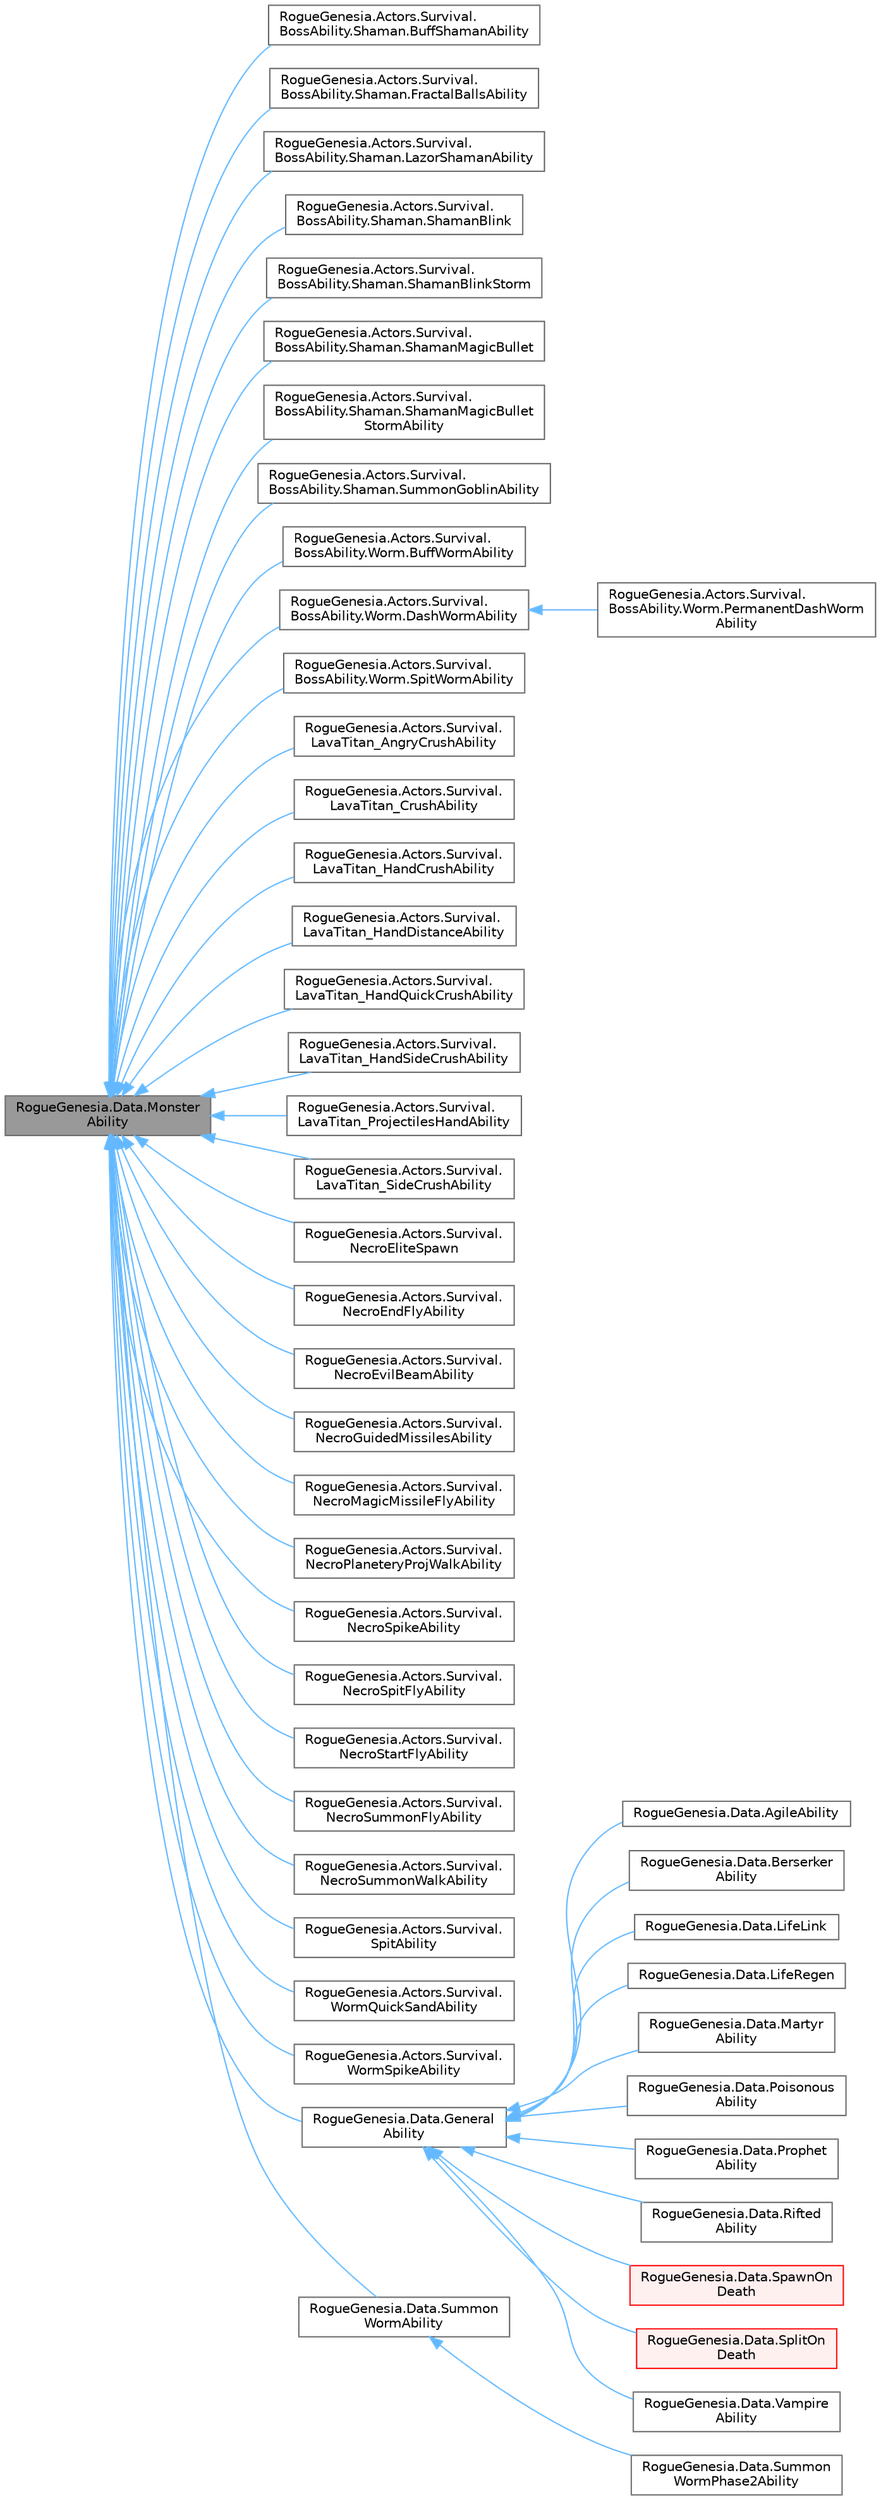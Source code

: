 digraph "RogueGenesia.Data.MonsterAbility"
{
 // LATEX_PDF_SIZE
  bgcolor="transparent";
  edge [fontname=Helvetica,fontsize=10,labelfontname=Helvetica,labelfontsize=10];
  node [fontname=Helvetica,fontsize=10,shape=box,height=0.2,width=0.4];
  rankdir="LR";
  Node1 [label="RogueGenesia.Data.Monster\lAbility",height=0.2,width=0.4,color="gray40", fillcolor="grey60", style="filled", fontcolor="black",tooltip=" "];
  Node1 -> Node2 [dir="back",color="steelblue1",style="solid"];
  Node2 [label="RogueGenesia.Actors.Survival.\lBossAbility.Shaman.BuffShamanAbility",height=0.2,width=0.4,color="gray40", fillcolor="white", style="filled",URL="$class_rogue_genesia_1_1_actors_1_1_survival_1_1_boss_ability_1_1_shaman_1_1_buff_shaman_ability.html",tooltip=" "];
  Node1 -> Node3 [dir="back",color="steelblue1",style="solid"];
  Node3 [label="RogueGenesia.Actors.Survival.\lBossAbility.Shaman.FractalBallsAbility",height=0.2,width=0.4,color="gray40", fillcolor="white", style="filled",URL="$class_rogue_genesia_1_1_actors_1_1_survival_1_1_boss_ability_1_1_shaman_1_1_fractal_balls_ability.html",tooltip=" "];
  Node1 -> Node4 [dir="back",color="steelblue1",style="solid"];
  Node4 [label="RogueGenesia.Actors.Survival.\lBossAbility.Shaman.LazorShamanAbility",height=0.2,width=0.4,color="gray40", fillcolor="white", style="filled",URL="$class_rogue_genesia_1_1_actors_1_1_survival_1_1_boss_ability_1_1_shaman_1_1_lazor_shaman_ability.html",tooltip=" "];
  Node1 -> Node5 [dir="back",color="steelblue1",style="solid"];
  Node5 [label="RogueGenesia.Actors.Survival.\lBossAbility.Shaman.ShamanBlink",height=0.2,width=0.4,color="gray40", fillcolor="white", style="filled",URL="$class_rogue_genesia_1_1_actors_1_1_survival_1_1_boss_ability_1_1_shaman_1_1_shaman_blink.html",tooltip=" "];
  Node1 -> Node6 [dir="back",color="steelblue1",style="solid"];
  Node6 [label="RogueGenesia.Actors.Survival.\lBossAbility.Shaman.ShamanBlinkStorm",height=0.2,width=0.4,color="gray40", fillcolor="white", style="filled",URL="$class_rogue_genesia_1_1_actors_1_1_survival_1_1_boss_ability_1_1_shaman_1_1_shaman_blink_storm.html",tooltip=" "];
  Node1 -> Node7 [dir="back",color="steelblue1",style="solid"];
  Node7 [label="RogueGenesia.Actors.Survival.\lBossAbility.Shaman.ShamanMagicBullet",height=0.2,width=0.4,color="gray40", fillcolor="white", style="filled",URL="$class_rogue_genesia_1_1_actors_1_1_survival_1_1_boss_ability_1_1_shaman_1_1_shaman_magic_bullet.html",tooltip=" "];
  Node1 -> Node8 [dir="back",color="steelblue1",style="solid"];
  Node8 [label="RogueGenesia.Actors.Survival.\lBossAbility.Shaman.ShamanMagicBullet\lStormAbility",height=0.2,width=0.4,color="gray40", fillcolor="white", style="filled",URL="$class_rogue_genesia_1_1_actors_1_1_survival_1_1_boss_ability_1_1_shaman_1_1_shaman_magic_bullet_storm_ability.html",tooltip=" "];
  Node1 -> Node9 [dir="back",color="steelblue1",style="solid"];
  Node9 [label="RogueGenesia.Actors.Survival.\lBossAbility.Shaman.SummonGoblinAbility",height=0.2,width=0.4,color="gray40", fillcolor="white", style="filled",URL="$class_rogue_genesia_1_1_actors_1_1_survival_1_1_boss_ability_1_1_shaman_1_1_summon_goblin_ability.html",tooltip=" "];
  Node1 -> Node10 [dir="back",color="steelblue1",style="solid"];
  Node10 [label="RogueGenesia.Actors.Survival.\lBossAbility.Worm.BuffWormAbility",height=0.2,width=0.4,color="gray40", fillcolor="white", style="filled",URL="$class_rogue_genesia_1_1_actors_1_1_survival_1_1_boss_ability_1_1_worm_1_1_buff_worm_ability.html",tooltip=" "];
  Node1 -> Node11 [dir="back",color="steelblue1",style="solid"];
  Node11 [label="RogueGenesia.Actors.Survival.\lBossAbility.Worm.DashWormAbility",height=0.2,width=0.4,color="gray40", fillcolor="white", style="filled",URL="$class_rogue_genesia_1_1_actors_1_1_survival_1_1_boss_ability_1_1_worm_1_1_dash_worm_ability.html",tooltip=" "];
  Node11 -> Node12 [dir="back",color="steelblue1",style="solid"];
  Node12 [label="RogueGenesia.Actors.Survival.\lBossAbility.Worm.PermanentDashWorm\lAbility",height=0.2,width=0.4,color="gray40", fillcolor="white", style="filled",URL="$class_rogue_genesia_1_1_actors_1_1_survival_1_1_boss_ability_1_1_worm_1_1_permanent_dash_worm_ability.html",tooltip=" "];
  Node1 -> Node13 [dir="back",color="steelblue1",style="solid"];
  Node13 [label="RogueGenesia.Actors.Survival.\lBossAbility.Worm.SpitWormAbility",height=0.2,width=0.4,color="gray40", fillcolor="white", style="filled",URL="$class_rogue_genesia_1_1_actors_1_1_survival_1_1_boss_ability_1_1_worm_1_1_spit_worm_ability.html",tooltip=" "];
  Node1 -> Node14 [dir="back",color="steelblue1",style="solid"];
  Node14 [label="RogueGenesia.Actors.Survival.\lLavaTitan_AngryCrushAbility",height=0.2,width=0.4,color="gray40", fillcolor="white", style="filled",URL="$class_rogue_genesia_1_1_actors_1_1_survival_1_1_lava_titan___angry_crush_ability.html",tooltip=" "];
  Node1 -> Node15 [dir="back",color="steelblue1",style="solid"];
  Node15 [label="RogueGenesia.Actors.Survival.\lLavaTitan_CrushAbility",height=0.2,width=0.4,color="gray40", fillcolor="white", style="filled",URL="$class_rogue_genesia_1_1_actors_1_1_survival_1_1_lava_titan___crush_ability.html",tooltip=" "];
  Node1 -> Node16 [dir="back",color="steelblue1",style="solid"];
  Node16 [label="RogueGenesia.Actors.Survival.\lLavaTitan_HandCrushAbility",height=0.2,width=0.4,color="gray40", fillcolor="white", style="filled",URL="$class_rogue_genesia_1_1_actors_1_1_survival_1_1_lava_titan___hand_crush_ability.html",tooltip=" "];
  Node1 -> Node17 [dir="back",color="steelblue1",style="solid"];
  Node17 [label="RogueGenesia.Actors.Survival.\lLavaTitan_HandDistanceAbility",height=0.2,width=0.4,color="gray40", fillcolor="white", style="filled",URL="$class_rogue_genesia_1_1_actors_1_1_survival_1_1_lava_titan___hand_distance_ability.html",tooltip=" "];
  Node1 -> Node18 [dir="back",color="steelblue1",style="solid"];
  Node18 [label="RogueGenesia.Actors.Survival.\lLavaTitan_HandQuickCrushAbility",height=0.2,width=0.4,color="gray40", fillcolor="white", style="filled",URL="$class_rogue_genesia_1_1_actors_1_1_survival_1_1_lava_titan___hand_quick_crush_ability.html",tooltip=" "];
  Node1 -> Node19 [dir="back",color="steelblue1",style="solid"];
  Node19 [label="RogueGenesia.Actors.Survival.\lLavaTitan_HandSideCrushAbility",height=0.2,width=0.4,color="gray40", fillcolor="white", style="filled",URL="$class_rogue_genesia_1_1_actors_1_1_survival_1_1_lava_titan___hand_side_crush_ability.html",tooltip=" "];
  Node1 -> Node20 [dir="back",color="steelblue1",style="solid"];
  Node20 [label="RogueGenesia.Actors.Survival.\lLavaTitan_ProjectilesHandAbility",height=0.2,width=0.4,color="gray40", fillcolor="white", style="filled",URL="$class_rogue_genesia_1_1_actors_1_1_survival_1_1_lava_titan___projectiles_hand_ability.html",tooltip=" "];
  Node1 -> Node21 [dir="back",color="steelblue1",style="solid"];
  Node21 [label="RogueGenesia.Actors.Survival.\lLavaTitan_SideCrushAbility",height=0.2,width=0.4,color="gray40", fillcolor="white", style="filled",URL="$class_rogue_genesia_1_1_actors_1_1_survival_1_1_lava_titan___side_crush_ability.html",tooltip=" "];
  Node1 -> Node22 [dir="back",color="steelblue1",style="solid"];
  Node22 [label="RogueGenesia.Actors.Survival.\lNecroEliteSpawn",height=0.2,width=0.4,color="gray40", fillcolor="white", style="filled",URL="$class_rogue_genesia_1_1_actors_1_1_survival_1_1_necro_elite_spawn.html",tooltip=" "];
  Node1 -> Node23 [dir="back",color="steelblue1",style="solid"];
  Node23 [label="RogueGenesia.Actors.Survival.\lNecroEndFlyAbility",height=0.2,width=0.4,color="gray40", fillcolor="white", style="filled",URL="$class_rogue_genesia_1_1_actors_1_1_survival_1_1_necro_end_fly_ability.html",tooltip=" "];
  Node1 -> Node24 [dir="back",color="steelblue1",style="solid"];
  Node24 [label="RogueGenesia.Actors.Survival.\lNecroEvilBeamAbility",height=0.2,width=0.4,color="gray40", fillcolor="white", style="filled",URL="$class_rogue_genesia_1_1_actors_1_1_survival_1_1_necro_evil_beam_ability.html",tooltip=" "];
  Node1 -> Node25 [dir="back",color="steelblue1",style="solid"];
  Node25 [label="RogueGenesia.Actors.Survival.\lNecroGuidedMissilesAbility",height=0.2,width=0.4,color="gray40", fillcolor="white", style="filled",URL="$class_rogue_genesia_1_1_actors_1_1_survival_1_1_necro_guided_missiles_ability.html",tooltip=" "];
  Node1 -> Node26 [dir="back",color="steelblue1",style="solid"];
  Node26 [label="RogueGenesia.Actors.Survival.\lNecroMagicMissileFlyAbility",height=0.2,width=0.4,color="gray40", fillcolor="white", style="filled",URL="$class_rogue_genesia_1_1_actors_1_1_survival_1_1_necro_magic_missile_fly_ability.html",tooltip=" "];
  Node1 -> Node27 [dir="back",color="steelblue1",style="solid"];
  Node27 [label="RogueGenesia.Actors.Survival.\lNecroPlaneteryProjWalkAbility",height=0.2,width=0.4,color="gray40", fillcolor="white", style="filled",URL="$class_rogue_genesia_1_1_actors_1_1_survival_1_1_necro_planetery_proj_walk_ability.html",tooltip=" "];
  Node1 -> Node28 [dir="back",color="steelblue1",style="solid"];
  Node28 [label="RogueGenesia.Actors.Survival.\lNecroSpikeAbility",height=0.2,width=0.4,color="gray40", fillcolor="white", style="filled",URL="$class_rogue_genesia_1_1_actors_1_1_survival_1_1_necro_spike_ability.html",tooltip=" "];
  Node1 -> Node29 [dir="back",color="steelblue1",style="solid"];
  Node29 [label="RogueGenesia.Actors.Survival.\lNecroSpitFlyAbility",height=0.2,width=0.4,color="gray40", fillcolor="white", style="filled",URL="$class_rogue_genesia_1_1_actors_1_1_survival_1_1_necro_spit_fly_ability.html",tooltip=" "];
  Node1 -> Node30 [dir="back",color="steelblue1",style="solid"];
  Node30 [label="RogueGenesia.Actors.Survival.\lNecroStartFlyAbility",height=0.2,width=0.4,color="gray40", fillcolor="white", style="filled",URL="$class_rogue_genesia_1_1_actors_1_1_survival_1_1_necro_start_fly_ability.html",tooltip=" "];
  Node1 -> Node31 [dir="back",color="steelblue1",style="solid"];
  Node31 [label="RogueGenesia.Actors.Survival.\lNecroSummonFlyAbility",height=0.2,width=0.4,color="gray40", fillcolor="white", style="filled",URL="$class_rogue_genesia_1_1_actors_1_1_survival_1_1_necro_summon_fly_ability.html",tooltip=" "];
  Node1 -> Node32 [dir="back",color="steelblue1",style="solid"];
  Node32 [label="RogueGenesia.Actors.Survival.\lNecroSummonWalkAbility",height=0.2,width=0.4,color="gray40", fillcolor="white", style="filled",URL="$class_rogue_genesia_1_1_actors_1_1_survival_1_1_necro_summon_walk_ability.html",tooltip=" "];
  Node1 -> Node33 [dir="back",color="steelblue1",style="solid"];
  Node33 [label="RogueGenesia.Actors.Survival.\lSpitAbility",height=0.2,width=0.4,color="gray40", fillcolor="white", style="filled",URL="$class_rogue_genesia_1_1_actors_1_1_survival_1_1_spit_ability.html",tooltip=" "];
  Node1 -> Node34 [dir="back",color="steelblue1",style="solid"];
  Node34 [label="RogueGenesia.Actors.Survival.\lWormQuickSandAbility",height=0.2,width=0.4,color="gray40", fillcolor="white", style="filled",URL="$class_rogue_genesia_1_1_actors_1_1_survival_1_1_worm_quick_sand_ability.html",tooltip=" "];
  Node1 -> Node35 [dir="back",color="steelblue1",style="solid"];
  Node35 [label="RogueGenesia.Actors.Survival.\lWormSpikeAbility",height=0.2,width=0.4,color="gray40", fillcolor="white", style="filled",URL="$class_rogue_genesia_1_1_actors_1_1_survival_1_1_worm_spike_ability.html",tooltip=" "];
  Node1 -> Node36 [dir="back",color="steelblue1",style="solid"];
  Node36 [label="RogueGenesia.Data.General\lAbility",height=0.2,width=0.4,color="gray40", fillcolor="white", style="filled",URL="$class_rogue_genesia_1_1_data_1_1_general_ability.html",tooltip=" "];
  Node36 -> Node37 [dir="back",color="steelblue1",style="solid"];
  Node37 [label="RogueGenesia.Data.AgileAbility",height=0.2,width=0.4,color="gray40", fillcolor="white", style="filled",URL="$class_rogue_genesia_1_1_data_1_1_agile_ability.html",tooltip=" "];
  Node36 -> Node38 [dir="back",color="steelblue1",style="solid"];
  Node38 [label="RogueGenesia.Data.Berserker\lAbility",height=0.2,width=0.4,color="gray40", fillcolor="white", style="filled",URL="$class_rogue_genesia_1_1_data_1_1_berserker_ability.html",tooltip=" "];
  Node36 -> Node39 [dir="back",color="steelblue1",style="solid"];
  Node39 [label="RogueGenesia.Data.LifeLink",height=0.2,width=0.4,color="gray40", fillcolor="white", style="filled",URL="$class_rogue_genesia_1_1_data_1_1_life_link.html",tooltip=" "];
  Node36 -> Node40 [dir="back",color="steelblue1",style="solid"];
  Node40 [label="RogueGenesia.Data.LifeRegen",height=0.2,width=0.4,color="gray40", fillcolor="white", style="filled",URL="$class_rogue_genesia_1_1_data_1_1_life_regen.html",tooltip=" "];
  Node36 -> Node41 [dir="back",color="steelblue1",style="solid"];
  Node41 [label="RogueGenesia.Data.Martyr\lAbility",height=0.2,width=0.4,color="gray40", fillcolor="white", style="filled",URL="$class_rogue_genesia_1_1_data_1_1_martyr_ability.html",tooltip=" "];
  Node36 -> Node42 [dir="back",color="steelblue1",style="solid"];
  Node42 [label="RogueGenesia.Data.Poisonous\lAbility",height=0.2,width=0.4,color="gray40", fillcolor="white", style="filled",URL="$class_rogue_genesia_1_1_data_1_1_poisonous_ability.html",tooltip=" "];
  Node36 -> Node43 [dir="back",color="steelblue1",style="solid"];
  Node43 [label="RogueGenesia.Data.Prophet\lAbility",height=0.2,width=0.4,color="gray40", fillcolor="white", style="filled",URL="$class_rogue_genesia_1_1_data_1_1_prophet_ability.html",tooltip=" "];
  Node36 -> Node44 [dir="back",color="steelblue1",style="solid"];
  Node44 [label="RogueGenesia.Data.Rifted\lAbility",height=0.2,width=0.4,color="gray40", fillcolor="white", style="filled",URL="$class_rogue_genesia_1_1_data_1_1_rifted_ability.html",tooltip=" "];
  Node36 -> Node45 [dir="back",color="steelblue1",style="solid"];
  Node45 [label="RogueGenesia.Data.SpawnOn\lDeath",height=0.2,width=0.4,color="red", fillcolor="#FFF0F0", style="filled",URL="$class_rogue_genesia_1_1_data_1_1_spawn_on_death.html",tooltip=" "];
  Node36 -> Node50 [dir="back",color="steelblue1",style="solid"];
  Node50 [label="RogueGenesia.Data.SplitOn\lDeath",height=0.2,width=0.4,color="red", fillcolor="#FFF0F0", style="filled",URL="$class_rogue_genesia_1_1_data_1_1_split_on_death.html",tooltip=" "];
  Node36 -> Node52 [dir="back",color="steelblue1",style="solid"];
  Node52 [label="RogueGenesia.Data.Vampire\lAbility",height=0.2,width=0.4,color="gray40", fillcolor="white", style="filled",URL="$class_rogue_genesia_1_1_data_1_1_vampire_ability.html",tooltip=" "];
  Node1 -> Node53 [dir="back",color="steelblue1",style="solid"];
  Node53 [label="RogueGenesia.Data.Summon\lWormAbility",height=0.2,width=0.4,color="gray40", fillcolor="white", style="filled",URL="$class_rogue_genesia_1_1_data_1_1_summon_worm_ability.html",tooltip=" "];
  Node53 -> Node54 [dir="back",color="steelblue1",style="solid"];
  Node54 [label="RogueGenesia.Data.Summon\lWormPhase2Ability",height=0.2,width=0.4,color="gray40", fillcolor="white", style="filled",URL="$class_rogue_genesia_1_1_data_1_1_summon_worm_phase2_ability.html",tooltip=" "];
}
